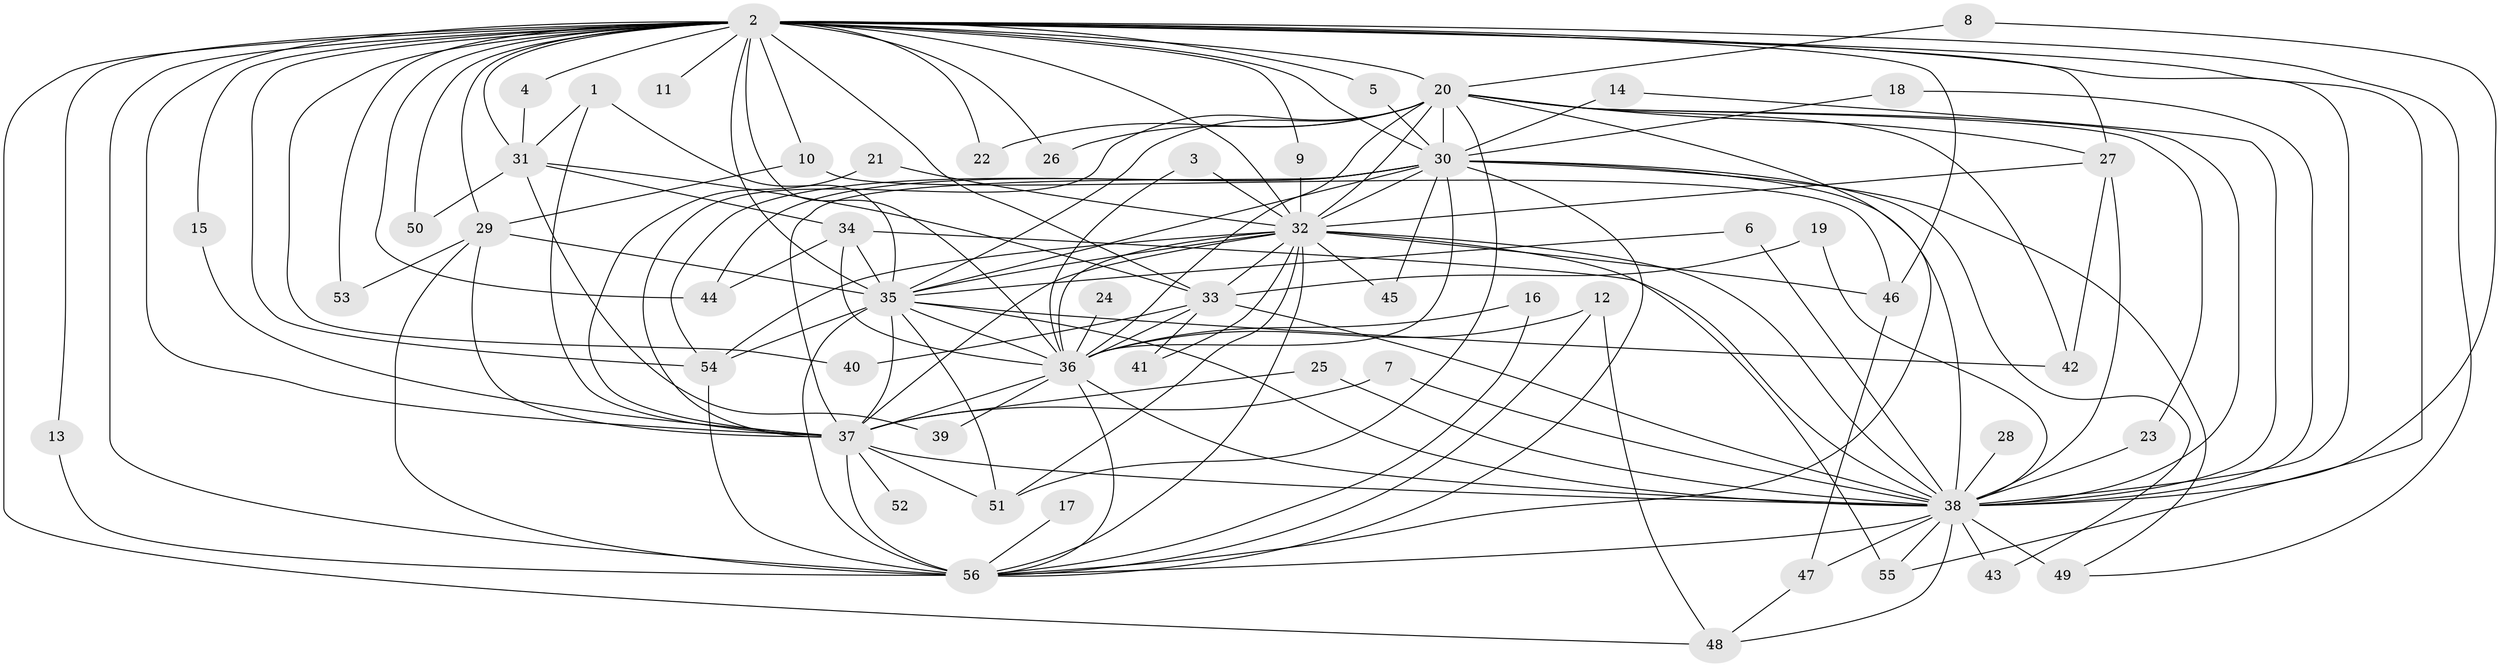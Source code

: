 // original degree distribution, {30: 0.008928571428571428, 26: 0.008928571428571428, 22: 0.017857142857142856, 32: 0.008928571428571428, 16: 0.008928571428571428, 18: 0.008928571428571428, 23: 0.008928571428571428, 20: 0.008928571428571428, 21: 0.008928571428571428, 3: 0.22321428571428573, 6: 0.017857142857142856, 2: 0.5714285714285714, 5: 0.03571428571428571, 4: 0.05357142857142857, 9: 0.008928571428571428}
// Generated by graph-tools (version 1.1) at 2025/25/03/09/25 03:25:52]
// undirected, 56 vertices, 146 edges
graph export_dot {
graph [start="1"]
  node [color=gray90,style=filled];
  1;
  2;
  3;
  4;
  5;
  6;
  7;
  8;
  9;
  10;
  11;
  12;
  13;
  14;
  15;
  16;
  17;
  18;
  19;
  20;
  21;
  22;
  23;
  24;
  25;
  26;
  27;
  28;
  29;
  30;
  31;
  32;
  33;
  34;
  35;
  36;
  37;
  38;
  39;
  40;
  41;
  42;
  43;
  44;
  45;
  46;
  47;
  48;
  49;
  50;
  51;
  52;
  53;
  54;
  55;
  56;
  1 -- 31 [weight=1.0];
  1 -- 35 [weight=1.0];
  1 -- 37 [weight=1.0];
  2 -- 4 [weight=1.0];
  2 -- 5 [weight=1.0];
  2 -- 9 [weight=1.0];
  2 -- 10 [weight=1.0];
  2 -- 11 [weight=3.0];
  2 -- 13 [weight=1.0];
  2 -- 15 [weight=1.0];
  2 -- 20 [weight=2.0];
  2 -- 22 [weight=1.0];
  2 -- 26 [weight=4.0];
  2 -- 27 [weight=1.0];
  2 -- 29 [weight=1.0];
  2 -- 30 [weight=4.0];
  2 -- 31 [weight=2.0];
  2 -- 32 [weight=2.0];
  2 -- 33 [weight=1.0];
  2 -- 35 [weight=3.0];
  2 -- 36 [weight=3.0];
  2 -- 37 [weight=3.0];
  2 -- 38 [weight=2.0];
  2 -- 40 [weight=1.0];
  2 -- 44 [weight=1.0];
  2 -- 46 [weight=1.0];
  2 -- 48 [weight=1.0];
  2 -- 49 [weight=1.0];
  2 -- 50 [weight=1.0];
  2 -- 53 [weight=2.0];
  2 -- 54 [weight=1.0];
  2 -- 55 [weight=2.0];
  2 -- 56 [weight=4.0];
  3 -- 32 [weight=1.0];
  3 -- 36 [weight=1.0];
  4 -- 31 [weight=1.0];
  5 -- 30 [weight=1.0];
  6 -- 35 [weight=1.0];
  6 -- 38 [weight=1.0];
  7 -- 37 [weight=1.0];
  7 -- 38 [weight=1.0];
  8 -- 20 [weight=1.0];
  8 -- 38 [weight=1.0];
  9 -- 32 [weight=1.0];
  10 -- 29 [weight=1.0];
  10 -- 46 [weight=1.0];
  12 -- 36 [weight=1.0];
  12 -- 48 [weight=1.0];
  12 -- 56 [weight=1.0];
  13 -- 56 [weight=1.0];
  14 -- 30 [weight=1.0];
  14 -- 38 [weight=1.0];
  15 -- 37 [weight=1.0];
  16 -- 36 [weight=1.0];
  16 -- 56 [weight=1.0];
  17 -- 56 [weight=1.0];
  18 -- 30 [weight=1.0];
  18 -- 38 [weight=1.0];
  19 -- 33 [weight=1.0];
  19 -- 38 [weight=1.0];
  20 -- 22 [weight=1.0];
  20 -- 23 [weight=1.0];
  20 -- 26 [weight=1.0];
  20 -- 27 [weight=2.0];
  20 -- 30 [weight=1.0];
  20 -- 32 [weight=1.0];
  20 -- 35 [weight=1.0];
  20 -- 36 [weight=2.0];
  20 -- 37 [weight=1.0];
  20 -- 38 [weight=1.0];
  20 -- 42 [weight=1.0];
  20 -- 51 [weight=1.0];
  20 -- 56 [weight=1.0];
  21 -- 32 [weight=1.0];
  21 -- 37 [weight=1.0];
  23 -- 38 [weight=1.0];
  24 -- 36 [weight=1.0];
  25 -- 37 [weight=1.0];
  25 -- 38 [weight=1.0];
  27 -- 32 [weight=1.0];
  27 -- 38 [weight=1.0];
  27 -- 42 [weight=1.0];
  28 -- 38 [weight=1.0];
  29 -- 35 [weight=1.0];
  29 -- 37 [weight=2.0];
  29 -- 53 [weight=1.0];
  29 -- 56 [weight=1.0];
  30 -- 32 [weight=1.0];
  30 -- 35 [weight=1.0];
  30 -- 36 [weight=2.0];
  30 -- 37 [weight=1.0];
  30 -- 38 [weight=2.0];
  30 -- 43 [weight=1.0];
  30 -- 44 [weight=1.0];
  30 -- 45 [weight=1.0];
  30 -- 49 [weight=1.0];
  30 -- 54 [weight=1.0];
  30 -- 56 [weight=2.0];
  31 -- 33 [weight=1.0];
  31 -- 34 [weight=1.0];
  31 -- 39 [weight=1.0];
  31 -- 50 [weight=1.0];
  32 -- 33 [weight=1.0];
  32 -- 35 [weight=1.0];
  32 -- 36 [weight=1.0];
  32 -- 37 [weight=1.0];
  32 -- 38 [weight=1.0];
  32 -- 41 [weight=1.0];
  32 -- 45 [weight=1.0];
  32 -- 46 [weight=1.0];
  32 -- 51 [weight=1.0];
  32 -- 54 [weight=1.0];
  32 -- 55 [weight=1.0];
  32 -- 56 [weight=2.0];
  33 -- 36 [weight=1.0];
  33 -- 38 [weight=2.0];
  33 -- 40 [weight=2.0];
  33 -- 41 [weight=1.0];
  34 -- 35 [weight=1.0];
  34 -- 36 [weight=1.0];
  34 -- 38 [weight=1.0];
  34 -- 44 [weight=1.0];
  35 -- 36 [weight=1.0];
  35 -- 37 [weight=2.0];
  35 -- 38 [weight=1.0];
  35 -- 42 [weight=1.0];
  35 -- 51 [weight=1.0];
  35 -- 54 [weight=1.0];
  35 -- 56 [weight=1.0];
  36 -- 37 [weight=2.0];
  36 -- 38 [weight=1.0];
  36 -- 39 [weight=1.0];
  36 -- 56 [weight=1.0];
  37 -- 38 [weight=1.0];
  37 -- 51 [weight=1.0];
  37 -- 52 [weight=1.0];
  37 -- 56 [weight=1.0];
  38 -- 43 [weight=1.0];
  38 -- 47 [weight=1.0];
  38 -- 48 [weight=1.0];
  38 -- 49 [weight=4.0];
  38 -- 55 [weight=1.0];
  38 -- 56 [weight=1.0];
  46 -- 47 [weight=1.0];
  47 -- 48 [weight=1.0];
  54 -- 56 [weight=2.0];
}
